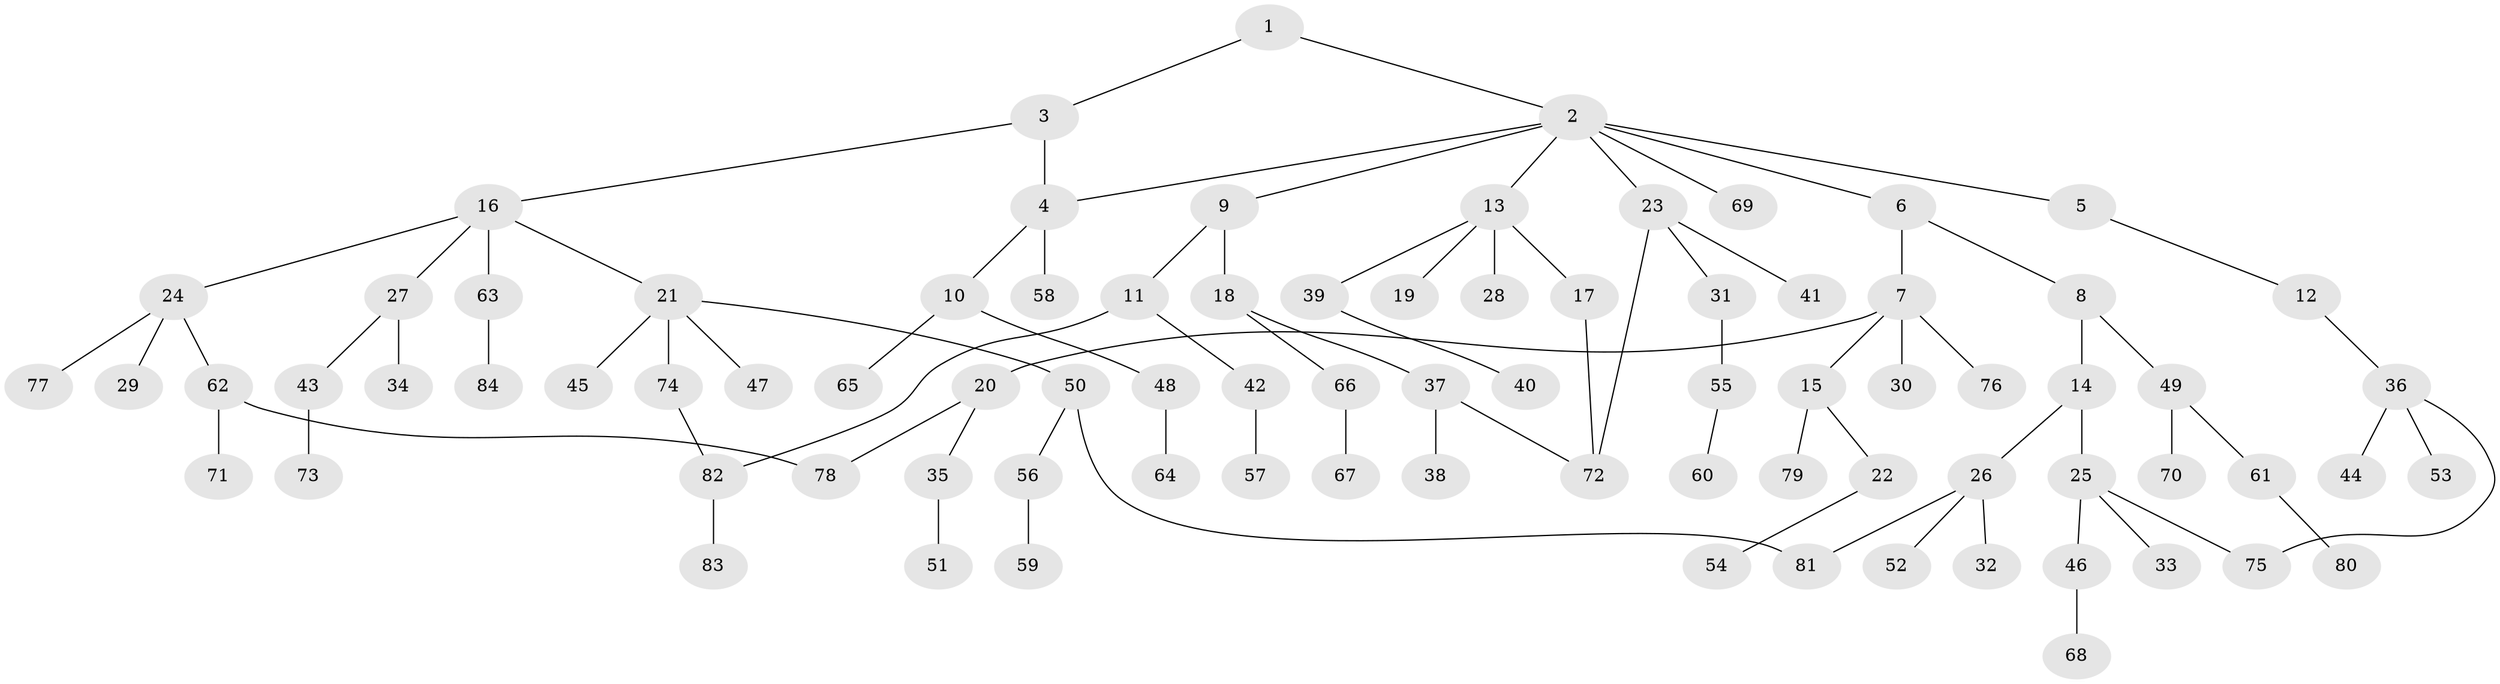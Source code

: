 // coarse degree distribution, {2: 0.12727272727272726, 8: 0.01818181818181818, 6: 0.03636363636363636, 3: 0.18181818181818182, 4: 0.09090909090909091, 5: 0.03636363636363636, 1: 0.509090909090909}
// Generated by graph-tools (version 1.1) at 2025/23/03/03/25 07:23:32]
// undirected, 84 vertices, 90 edges
graph export_dot {
graph [start="1"]
  node [color=gray90,style=filled];
  1;
  2;
  3;
  4;
  5;
  6;
  7;
  8;
  9;
  10;
  11;
  12;
  13;
  14;
  15;
  16;
  17;
  18;
  19;
  20;
  21;
  22;
  23;
  24;
  25;
  26;
  27;
  28;
  29;
  30;
  31;
  32;
  33;
  34;
  35;
  36;
  37;
  38;
  39;
  40;
  41;
  42;
  43;
  44;
  45;
  46;
  47;
  48;
  49;
  50;
  51;
  52;
  53;
  54;
  55;
  56;
  57;
  58;
  59;
  60;
  61;
  62;
  63;
  64;
  65;
  66;
  67;
  68;
  69;
  70;
  71;
  72;
  73;
  74;
  75;
  76;
  77;
  78;
  79;
  80;
  81;
  82;
  83;
  84;
  1 -- 2;
  1 -- 3;
  2 -- 4;
  2 -- 5;
  2 -- 6;
  2 -- 9;
  2 -- 13;
  2 -- 23;
  2 -- 69;
  3 -- 16;
  3 -- 4;
  4 -- 10;
  4 -- 58;
  5 -- 12;
  6 -- 7;
  6 -- 8;
  7 -- 15;
  7 -- 20;
  7 -- 30;
  7 -- 76;
  8 -- 14;
  8 -- 49;
  9 -- 11;
  9 -- 18;
  10 -- 48;
  10 -- 65;
  11 -- 42;
  11 -- 82;
  12 -- 36;
  13 -- 17;
  13 -- 19;
  13 -- 28;
  13 -- 39;
  14 -- 25;
  14 -- 26;
  15 -- 22;
  15 -- 79;
  16 -- 21;
  16 -- 24;
  16 -- 27;
  16 -- 63;
  17 -- 72;
  18 -- 37;
  18 -- 66;
  20 -- 35;
  20 -- 78;
  21 -- 45;
  21 -- 47;
  21 -- 50;
  21 -- 74;
  22 -- 54;
  23 -- 31;
  23 -- 41;
  23 -- 72;
  24 -- 29;
  24 -- 62;
  24 -- 77;
  25 -- 33;
  25 -- 46;
  25 -- 75;
  26 -- 32;
  26 -- 52;
  26 -- 81;
  27 -- 34;
  27 -- 43;
  31 -- 55;
  35 -- 51;
  36 -- 44;
  36 -- 53;
  36 -- 75;
  37 -- 38;
  37 -- 72;
  39 -- 40;
  42 -- 57;
  43 -- 73;
  46 -- 68;
  48 -- 64;
  49 -- 61;
  49 -- 70;
  50 -- 56;
  50 -- 81;
  55 -- 60;
  56 -- 59;
  61 -- 80;
  62 -- 71;
  62 -- 78;
  63 -- 84;
  66 -- 67;
  74 -- 82;
  82 -- 83;
}
